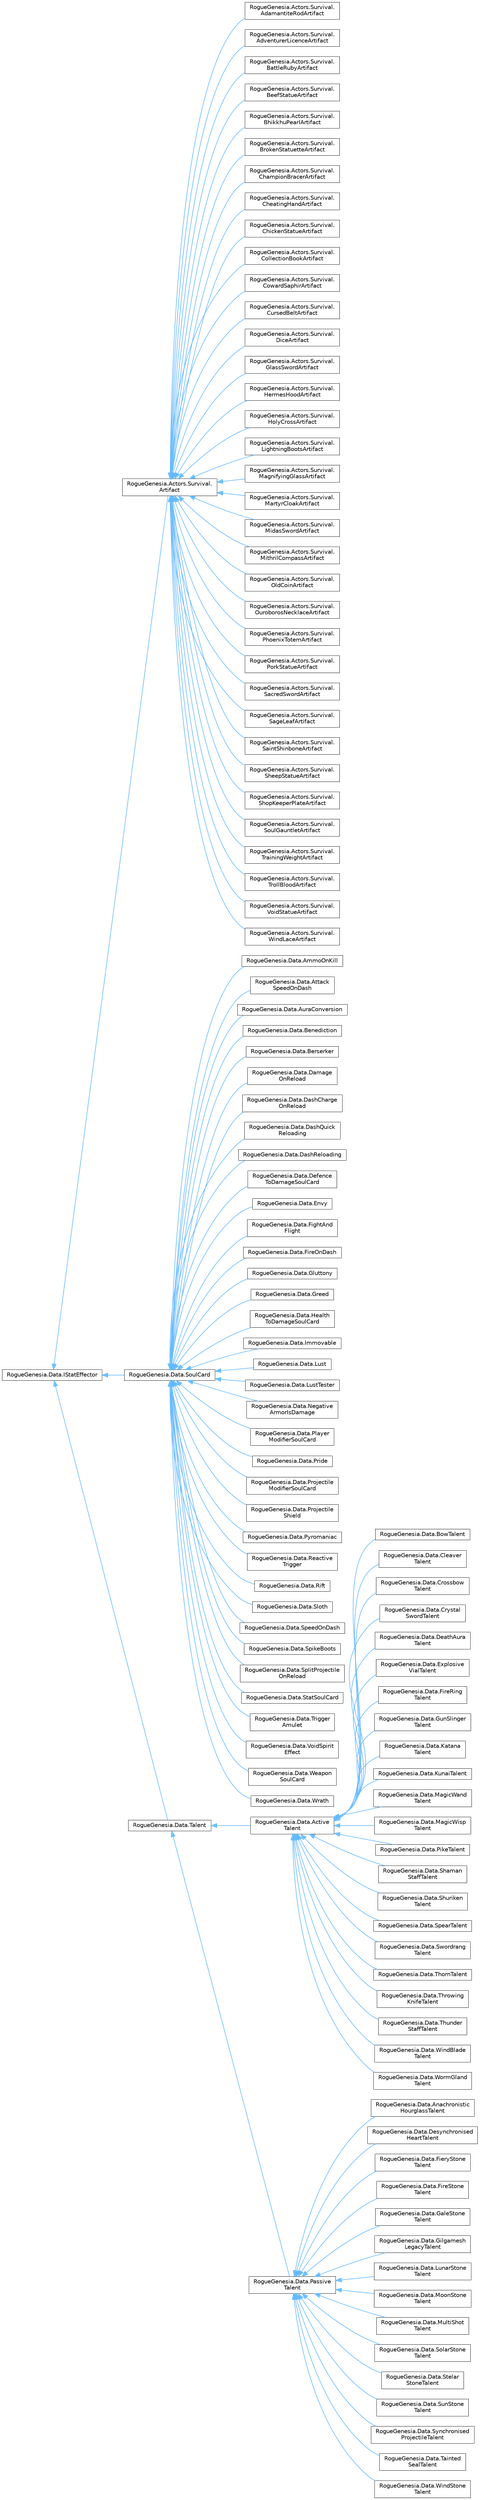 digraph "Graphical Class Hierarchy"
{
 // LATEX_PDF_SIZE
  bgcolor="transparent";
  edge [fontname=Helvetica,fontsize=10,labelfontname=Helvetica,labelfontsize=10];
  node [fontname=Helvetica,fontsize=10,shape=box,height=0.2,width=0.4];
  rankdir="LR";
  Node0 [label="RogueGenesia.Data.IStatEffector",height=0.2,width=0.4,color="grey40", fillcolor="white", style="filled",URL="$interface_rogue_genesia_1_1_data_1_1_i_stat_effector.html",tooltip=" "];
  Node0 -> Node1 [dir="back",color="steelblue1",style="solid"];
  Node1 [label="RogueGenesia.Actors.Survival.\lArtifact",height=0.2,width=0.4,color="grey40", fillcolor="white", style="filled",URL="$class_rogue_genesia_1_1_actors_1_1_survival_1_1_artifact.html",tooltip=" "];
  Node1 -> Node2 [dir="back",color="steelblue1",style="solid"];
  Node2 [label="RogueGenesia.Actors.Survival.\lAdamantiteRodArtifact",height=0.2,width=0.4,color="grey40", fillcolor="white", style="filled",URL="$class_rogue_genesia_1_1_actors_1_1_survival_1_1_adamantite_rod_artifact.html",tooltip=" "];
  Node1 -> Node3 [dir="back",color="steelblue1",style="solid"];
  Node3 [label="RogueGenesia.Actors.Survival.\lAdventurerLicenceArtifact",height=0.2,width=0.4,color="grey40", fillcolor="white", style="filled",URL="$class_rogue_genesia_1_1_actors_1_1_survival_1_1_adventurer_licence_artifact.html",tooltip=" "];
  Node1 -> Node4 [dir="back",color="steelblue1",style="solid"];
  Node4 [label="RogueGenesia.Actors.Survival.\lBattleRubyArtifact",height=0.2,width=0.4,color="grey40", fillcolor="white", style="filled",URL="$class_rogue_genesia_1_1_actors_1_1_survival_1_1_battle_ruby_artifact.html",tooltip=" "];
  Node1 -> Node5 [dir="back",color="steelblue1",style="solid"];
  Node5 [label="RogueGenesia.Actors.Survival.\lBeefStatueArtifact",height=0.2,width=0.4,color="grey40", fillcolor="white", style="filled",URL="$class_rogue_genesia_1_1_actors_1_1_survival_1_1_beef_statue_artifact.html",tooltip=" "];
  Node1 -> Node6 [dir="back",color="steelblue1",style="solid"];
  Node6 [label="RogueGenesia.Actors.Survival.\lBhikkhuPearlArtifact",height=0.2,width=0.4,color="grey40", fillcolor="white", style="filled",URL="$class_rogue_genesia_1_1_actors_1_1_survival_1_1_bhikkhu_pearl_artifact.html",tooltip=" "];
  Node1 -> Node7 [dir="back",color="steelblue1",style="solid"];
  Node7 [label="RogueGenesia.Actors.Survival.\lBrokenStatuetteArtifact",height=0.2,width=0.4,color="grey40", fillcolor="white", style="filled",URL="$class_rogue_genesia_1_1_actors_1_1_survival_1_1_broken_statuette_artifact.html",tooltip=" "];
  Node1 -> Node8 [dir="back",color="steelblue1",style="solid"];
  Node8 [label="RogueGenesia.Actors.Survival.\lChampionBracerArtifact",height=0.2,width=0.4,color="grey40", fillcolor="white", style="filled",URL="$class_rogue_genesia_1_1_actors_1_1_survival_1_1_champion_bracer_artifact.html",tooltip=" "];
  Node1 -> Node9 [dir="back",color="steelblue1",style="solid"];
  Node9 [label="RogueGenesia.Actors.Survival.\lCheatingHandArtifact",height=0.2,width=0.4,color="grey40", fillcolor="white", style="filled",URL="$class_rogue_genesia_1_1_actors_1_1_survival_1_1_cheating_hand_artifact.html",tooltip=" "];
  Node1 -> Node10 [dir="back",color="steelblue1",style="solid"];
  Node10 [label="RogueGenesia.Actors.Survival.\lChickenStatueArtifact",height=0.2,width=0.4,color="grey40", fillcolor="white", style="filled",URL="$class_rogue_genesia_1_1_actors_1_1_survival_1_1_chicken_statue_artifact.html",tooltip=" "];
  Node1 -> Node11 [dir="back",color="steelblue1",style="solid"];
  Node11 [label="RogueGenesia.Actors.Survival.\lCollectionBookArtifact",height=0.2,width=0.4,color="grey40", fillcolor="white", style="filled",URL="$class_rogue_genesia_1_1_actors_1_1_survival_1_1_collection_book_artifact.html",tooltip=" "];
  Node1 -> Node12 [dir="back",color="steelblue1",style="solid"];
  Node12 [label="RogueGenesia.Actors.Survival.\lCowardSaphirArtifact",height=0.2,width=0.4,color="grey40", fillcolor="white", style="filled",URL="$class_rogue_genesia_1_1_actors_1_1_survival_1_1_coward_saphir_artifact.html",tooltip=" "];
  Node1 -> Node13 [dir="back",color="steelblue1",style="solid"];
  Node13 [label="RogueGenesia.Actors.Survival.\lCursedBeltArtifact",height=0.2,width=0.4,color="grey40", fillcolor="white", style="filled",URL="$class_rogue_genesia_1_1_actors_1_1_survival_1_1_cursed_belt_artifact.html",tooltip=" "];
  Node1 -> Node14 [dir="back",color="steelblue1",style="solid"];
  Node14 [label="RogueGenesia.Actors.Survival.\lDiceArtifact",height=0.2,width=0.4,color="grey40", fillcolor="white", style="filled",URL="$class_rogue_genesia_1_1_actors_1_1_survival_1_1_dice_artifact.html",tooltip=" "];
  Node1 -> Node15 [dir="back",color="steelblue1",style="solid"];
  Node15 [label="RogueGenesia.Actors.Survival.\lGlassSwordArtifact",height=0.2,width=0.4,color="grey40", fillcolor="white", style="filled",URL="$class_rogue_genesia_1_1_actors_1_1_survival_1_1_glass_sword_artifact.html",tooltip=" "];
  Node1 -> Node16 [dir="back",color="steelblue1",style="solid"];
  Node16 [label="RogueGenesia.Actors.Survival.\lHermesHoodArtifact",height=0.2,width=0.4,color="grey40", fillcolor="white", style="filled",URL="$class_rogue_genesia_1_1_actors_1_1_survival_1_1_hermes_hood_artifact.html",tooltip=" "];
  Node1 -> Node17 [dir="back",color="steelblue1",style="solid"];
  Node17 [label="RogueGenesia.Actors.Survival.\lHolyCrossArtifact",height=0.2,width=0.4,color="grey40", fillcolor="white", style="filled",URL="$class_rogue_genesia_1_1_actors_1_1_survival_1_1_holy_cross_artifact.html",tooltip=" "];
  Node1 -> Node18 [dir="back",color="steelblue1",style="solid"];
  Node18 [label="RogueGenesia.Actors.Survival.\lLightningBootsArtifact",height=0.2,width=0.4,color="grey40", fillcolor="white", style="filled",URL="$class_rogue_genesia_1_1_actors_1_1_survival_1_1_lightning_boots_artifact.html",tooltip=" "];
  Node1 -> Node19 [dir="back",color="steelblue1",style="solid"];
  Node19 [label="RogueGenesia.Actors.Survival.\lMagnifyingGlassArtifact",height=0.2,width=0.4,color="grey40", fillcolor="white", style="filled",URL="$class_rogue_genesia_1_1_actors_1_1_survival_1_1_magnifying_glass_artifact.html",tooltip=" "];
  Node1 -> Node20 [dir="back",color="steelblue1",style="solid"];
  Node20 [label="RogueGenesia.Actors.Survival.\lMartyrCloakArtifact",height=0.2,width=0.4,color="grey40", fillcolor="white", style="filled",URL="$class_rogue_genesia_1_1_actors_1_1_survival_1_1_martyr_cloak_artifact.html",tooltip=" "];
  Node1 -> Node21 [dir="back",color="steelblue1",style="solid"];
  Node21 [label="RogueGenesia.Actors.Survival.\lMidasSwordArtifact",height=0.2,width=0.4,color="grey40", fillcolor="white", style="filled",URL="$class_rogue_genesia_1_1_actors_1_1_survival_1_1_midas_sword_artifact.html",tooltip=" "];
  Node1 -> Node22 [dir="back",color="steelblue1",style="solid"];
  Node22 [label="RogueGenesia.Actors.Survival.\lMithrilCompassArtifact",height=0.2,width=0.4,color="grey40", fillcolor="white", style="filled",URL="$class_rogue_genesia_1_1_actors_1_1_survival_1_1_mithril_compass_artifact.html",tooltip=" "];
  Node1 -> Node23 [dir="back",color="steelblue1",style="solid"];
  Node23 [label="RogueGenesia.Actors.Survival.\lOldCoinArtifact",height=0.2,width=0.4,color="grey40", fillcolor="white", style="filled",URL="$class_rogue_genesia_1_1_actors_1_1_survival_1_1_old_coin_artifact.html",tooltip=" "];
  Node1 -> Node24 [dir="back",color="steelblue1",style="solid"];
  Node24 [label="RogueGenesia.Actors.Survival.\lOuroborosNecklaceArtifact",height=0.2,width=0.4,color="grey40", fillcolor="white", style="filled",URL="$class_rogue_genesia_1_1_actors_1_1_survival_1_1_ouroboros_necklace_artifact.html",tooltip=" "];
  Node1 -> Node25 [dir="back",color="steelblue1",style="solid"];
  Node25 [label="RogueGenesia.Actors.Survival.\lPhoenixTotemArtifact",height=0.2,width=0.4,color="grey40", fillcolor="white", style="filled",URL="$class_rogue_genesia_1_1_actors_1_1_survival_1_1_phoenix_totem_artifact.html",tooltip=" "];
  Node1 -> Node26 [dir="back",color="steelblue1",style="solid"];
  Node26 [label="RogueGenesia.Actors.Survival.\lPorkStatueArtifact",height=0.2,width=0.4,color="grey40", fillcolor="white", style="filled",URL="$class_rogue_genesia_1_1_actors_1_1_survival_1_1_pork_statue_artifact.html",tooltip=" "];
  Node1 -> Node27 [dir="back",color="steelblue1",style="solid"];
  Node27 [label="RogueGenesia.Actors.Survival.\lSacredSwordArtifact",height=0.2,width=0.4,color="grey40", fillcolor="white", style="filled",URL="$class_rogue_genesia_1_1_actors_1_1_survival_1_1_sacred_sword_artifact.html",tooltip=" "];
  Node1 -> Node28 [dir="back",color="steelblue1",style="solid"];
  Node28 [label="RogueGenesia.Actors.Survival.\lSageLeafArtifact",height=0.2,width=0.4,color="grey40", fillcolor="white", style="filled",URL="$class_rogue_genesia_1_1_actors_1_1_survival_1_1_sage_leaf_artifact.html",tooltip=" "];
  Node1 -> Node29 [dir="back",color="steelblue1",style="solid"];
  Node29 [label="RogueGenesia.Actors.Survival.\lSaintShinboneArtifact",height=0.2,width=0.4,color="grey40", fillcolor="white", style="filled",URL="$class_rogue_genesia_1_1_actors_1_1_survival_1_1_saint_shinbone_artifact.html",tooltip=" "];
  Node1 -> Node30 [dir="back",color="steelblue1",style="solid"];
  Node30 [label="RogueGenesia.Actors.Survival.\lSheepStatueArtifact",height=0.2,width=0.4,color="grey40", fillcolor="white", style="filled",URL="$class_rogue_genesia_1_1_actors_1_1_survival_1_1_sheep_statue_artifact.html",tooltip=" "];
  Node1 -> Node31 [dir="back",color="steelblue1",style="solid"];
  Node31 [label="RogueGenesia.Actors.Survival.\lShopKeeperPlateArtifact",height=0.2,width=0.4,color="grey40", fillcolor="white", style="filled",URL="$class_rogue_genesia_1_1_actors_1_1_survival_1_1_shop_keeper_plate_artifact.html",tooltip=" "];
  Node1 -> Node32 [dir="back",color="steelblue1",style="solid"];
  Node32 [label="RogueGenesia.Actors.Survival.\lSoulGauntletArtifact",height=0.2,width=0.4,color="grey40", fillcolor="white", style="filled",URL="$class_rogue_genesia_1_1_actors_1_1_survival_1_1_soul_gauntlet_artifact.html",tooltip=" "];
  Node1 -> Node33 [dir="back",color="steelblue1",style="solid"];
  Node33 [label="RogueGenesia.Actors.Survival.\lTrainingWeightArtifact",height=0.2,width=0.4,color="grey40", fillcolor="white", style="filled",URL="$class_rogue_genesia_1_1_actors_1_1_survival_1_1_training_weight_artifact.html",tooltip=" "];
  Node1 -> Node34 [dir="back",color="steelblue1",style="solid"];
  Node34 [label="RogueGenesia.Actors.Survival.\lTrollBloodArtifact",height=0.2,width=0.4,color="grey40", fillcolor="white", style="filled",URL="$class_rogue_genesia_1_1_actors_1_1_survival_1_1_troll_blood_artifact.html",tooltip=" "];
  Node1 -> Node35 [dir="back",color="steelblue1",style="solid"];
  Node35 [label="RogueGenesia.Actors.Survival.\lVoidStatueArtifact",height=0.2,width=0.4,color="grey40", fillcolor="white", style="filled",URL="$class_rogue_genesia_1_1_actors_1_1_survival_1_1_void_statue_artifact.html",tooltip=" "];
  Node1 -> Node36 [dir="back",color="steelblue1",style="solid"];
  Node36 [label="RogueGenesia.Actors.Survival.\lWindLaceArtifact",height=0.2,width=0.4,color="grey40", fillcolor="white", style="filled",URL="$class_rogue_genesia_1_1_actors_1_1_survival_1_1_wind_lace_artifact.html",tooltip=" "];
  Node0 -> Node37 [dir="back",color="steelblue1",style="solid"];
  Node37 [label="RogueGenesia.Data.SoulCard",height=0.2,width=0.4,color="grey40", fillcolor="white", style="filled",URL="$class_rogue_genesia_1_1_data_1_1_soul_card.html",tooltip=" "];
  Node37 -> Node38 [dir="back",color="steelblue1",style="solid"];
  Node38 [label="RogueGenesia.Data.AmmoOnKill",height=0.2,width=0.4,color="grey40", fillcolor="white", style="filled",URL="$class_rogue_genesia_1_1_data_1_1_ammo_on_kill.html",tooltip=" "];
  Node37 -> Node39 [dir="back",color="steelblue1",style="solid"];
  Node39 [label="RogueGenesia.Data.Attack\lSpeedOnDash",height=0.2,width=0.4,color="grey40", fillcolor="white", style="filled",URL="$class_rogue_genesia_1_1_data_1_1_attack_speed_on_dash.html",tooltip=" "];
  Node37 -> Node40 [dir="back",color="steelblue1",style="solid"];
  Node40 [label="RogueGenesia.Data.AuraConversion",height=0.2,width=0.4,color="grey40", fillcolor="white", style="filled",URL="$class_rogue_genesia_1_1_data_1_1_aura_conversion.html",tooltip=" "];
  Node37 -> Node41 [dir="back",color="steelblue1",style="solid"];
  Node41 [label="RogueGenesia.Data.Benediction",height=0.2,width=0.4,color="grey40", fillcolor="white", style="filled",URL="$class_rogue_genesia_1_1_data_1_1_benediction.html",tooltip=" "];
  Node37 -> Node42 [dir="back",color="steelblue1",style="solid"];
  Node42 [label="RogueGenesia.Data.Berserker",height=0.2,width=0.4,color="grey40", fillcolor="white", style="filled",URL="$class_rogue_genesia_1_1_data_1_1_berserker.html",tooltip=" "];
  Node37 -> Node43 [dir="back",color="steelblue1",style="solid"];
  Node43 [label="RogueGenesia.Data.Damage\lOnReload",height=0.2,width=0.4,color="grey40", fillcolor="white", style="filled",URL="$class_rogue_genesia_1_1_data_1_1_damage_on_reload.html",tooltip=" "];
  Node37 -> Node44 [dir="back",color="steelblue1",style="solid"];
  Node44 [label="RogueGenesia.Data.DashCharge\lOnReload",height=0.2,width=0.4,color="grey40", fillcolor="white", style="filled",URL="$class_rogue_genesia_1_1_data_1_1_dash_charge_on_reload.html",tooltip=" "];
  Node37 -> Node45 [dir="back",color="steelblue1",style="solid"];
  Node45 [label="RogueGenesia.Data.DashQuick\lReloading",height=0.2,width=0.4,color="grey40", fillcolor="white", style="filled",URL="$class_rogue_genesia_1_1_data_1_1_dash_quick_reloading.html",tooltip=" "];
  Node37 -> Node46 [dir="back",color="steelblue1",style="solid"];
  Node46 [label="RogueGenesia.Data.DashReloading",height=0.2,width=0.4,color="grey40", fillcolor="white", style="filled",URL="$class_rogue_genesia_1_1_data_1_1_dash_reloading.html",tooltip=" "];
  Node37 -> Node47 [dir="back",color="steelblue1",style="solid"];
  Node47 [label="RogueGenesia.Data.Defence\lToDamageSoulCard",height=0.2,width=0.4,color="grey40", fillcolor="white", style="filled",URL="$class_rogue_genesia_1_1_data_1_1_defence_to_damage_soul_card.html",tooltip=" "];
  Node37 -> Node48 [dir="back",color="steelblue1",style="solid"];
  Node48 [label="RogueGenesia.Data.Envy",height=0.2,width=0.4,color="grey40", fillcolor="white", style="filled",URL="$class_rogue_genesia_1_1_data_1_1_envy.html",tooltip=" "];
  Node37 -> Node49 [dir="back",color="steelblue1",style="solid"];
  Node49 [label="RogueGenesia.Data.FightAnd\lFlight",height=0.2,width=0.4,color="grey40", fillcolor="white", style="filled",URL="$class_rogue_genesia_1_1_data_1_1_fight_and_flight.html",tooltip=" "];
  Node37 -> Node50 [dir="back",color="steelblue1",style="solid"];
  Node50 [label="RogueGenesia.Data.FireOnDash",height=0.2,width=0.4,color="grey40", fillcolor="white", style="filled",URL="$class_rogue_genesia_1_1_data_1_1_fire_on_dash.html",tooltip=" "];
  Node37 -> Node51 [dir="back",color="steelblue1",style="solid"];
  Node51 [label="RogueGenesia.Data.Gluttony",height=0.2,width=0.4,color="grey40", fillcolor="white", style="filled",URL="$class_rogue_genesia_1_1_data_1_1_gluttony.html",tooltip=" "];
  Node37 -> Node52 [dir="back",color="steelblue1",style="solid"];
  Node52 [label="RogueGenesia.Data.Greed",height=0.2,width=0.4,color="grey40", fillcolor="white", style="filled",URL="$class_rogue_genesia_1_1_data_1_1_greed.html",tooltip=" "];
  Node37 -> Node53 [dir="back",color="steelblue1",style="solid"];
  Node53 [label="RogueGenesia.Data.Health\lToDamageSoulCard",height=0.2,width=0.4,color="grey40", fillcolor="white", style="filled",URL="$class_rogue_genesia_1_1_data_1_1_health_to_damage_soul_card.html",tooltip=" "];
  Node37 -> Node54 [dir="back",color="steelblue1",style="solid"];
  Node54 [label="RogueGenesia.Data.Immovable",height=0.2,width=0.4,color="grey40", fillcolor="white", style="filled",URL="$class_rogue_genesia_1_1_data_1_1_immovable.html",tooltip=" "];
  Node37 -> Node55 [dir="back",color="steelblue1",style="solid"];
  Node55 [label="RogueGenesia.Data.Lust",height=0.2,width=0.4,color="grey40", fillcolor="white", style="filled",URL="$class_rogue_genesia_1_1_data_1_1_lust.html",tooltip=" "];
  Node37 -> Node56 [dir="back",color="steelblue1",style="solid"];
  Node56 [label="RogueGenesia.Data.LustTester",height=0.2,width=0.4,color="grey40", fillcolor="white", style="filled",URL="$class_rogue_genesia_1_1_data_1_1_lust_tester.html",tooltip=" "];
  Node37 -> Node57 [dir="back",color="steelblue1",style="solid"];
  Node57 [label="RogueGenesia.Data.Negative\lArmorIsDamage",height=0.2,width=0.4,color="grey40", fillcolor="white", style="filled",URL="$class_rogue_genesia_1_1_data_1_1_negative_armor_is_damage.html",tooltip=" "];
  Node37 -> Node58 [dir="back",color="steelblue1",style="solid"];
  Node58 [label="RogueGenesia.Data.Player\lModifierSoulCard",height=0.2,width=0.4,color="grey40", fillcolor="white", style="filled",URL="$class_rogue_genesia_1_1_data_1_1_player_modifier_soul_card.html",tooltip=" "];
  Node37 -> Node59 [dir="back",color="steelblue1",style="solid"];
  Node59 [label="RogueGenesia.Data.Pride",height=0.2,width=0.4,color="grey40", fillcolor="white", style="filled",URL="$class_rogue_genesia_1_1_data_1_1_pride.html",tooltip=" "];
  Node37 -> Node60 [dir="back",color="steelblue1",style="solid"];
  Node60 [label="RogueGenesia.Data.Projectile\lModifierSoulCard",height=0.2,width=0.4,color="grey40", fillcolor="white", style="filled",URL="$class_rogue_genesia_1_1_data_1_1_projectile_modifier_soul_card.html",tooltip=" "];
  Node37 -> Node61 [dir="back",color="steelblue1",style="solid"];
  Node61 [label="RogueGenesia.Data.Projectile\lShield",height=0.2,width=0.4,color="grey40", fillcolor="white", style="filled",URL="$class_rogue_genesia_1_1_data_1_1_projectile_shield.html",tooltip=" "];
  Node37 -> Node62 [dir="back",color="steelblue1",style="solid"];
  Node62 [label="RogueGenesia.Data.Pyromaniac",height=0.2,width=0.4,color="grey40", fillcolor="white", style="filled",URL="$class_rogue_genesia_1_1_data_1_1_pyromaniac.html",tooltip=" "];
  Node37 -> Node63 [dir="back",color="steelblue1",style="solid"];
  Node63 [label="RogueGenesia.Data.Reactive\lTrigger",height=0.2,width=0.4,color="grey40", fillcolor="white", style="filled",URL="$class_rogue_genesia_1_1_data_1_1_reactive_trigger.html",tooltip=" "];
  Node37 -> Node64 [dir="back",color="steelblue1",style="solid"];
  Node64 [label="RogueGenesia.Data.Rift",height=0.2,width=0.4,color="grey40", fillcolor="white", style="filled",URL="$class_rogue_genesia_1_1_data_1_1_rift.html",tooltip=" "];
  Node37 -> Node65 [dir="back",color="steelblue1",style="solid"];
  Node65 [label="RogueGenesia.Data.Sloth",height=0.2,width=0.4,color="grey40", fillcolor="white", style="filled",URL="$class_rogue_genesia_1_1_data_1_1_sloth.html",tooltip=" "];
  Node37 -> Node66 [dir="back",color="steelblue1",style="solid"];
  Node66 [label="RogueGenesia.Data.SpeedOnDash",height=0.2,width=0.4,color="grey40", fillcolor="white", style="filled",URL="$class_rogue_genesia_1_1_data_1_1_speed_on_dash.html",tooltip=" "];
  Node37 -> Node67 [dir="back",color="steelblue1",style="solid"];
  Node67 [label="RogueGenesia.Data.SpikeBoots",height=0.2,width=0.4,color="grey40", fillcolor="white", style="filled",URL="$class_rogue_genesia_1_1_data_1_1_spike_boots.html",tooltip=" "];
  Node37 -> Node68 [dir="back",color="steelblue1",style="solid"];
  Node68 [label="RogueGenesia.Data.SplitProjectile\lOnReload",height=0.2,width=0.4,color="grey40", fillcolor="white", style="filled",URL="$class_rogue_genesia_1_1_data_1_1_split_projectile_on_reload.html",tooltip=" "];
  Node37 -> Node69 [dir="back",color="steelblue1",style="solid"];
  Node69 [label="RogueGenesia.Data.StatSoulCard",height=0.2,width=0.4,color="grey40", fillcolor="white", style="filled",URL="$class_rogue_genesia_1_1_data_1_1_stat_soul_card.html",tooltip=" "];
  Node37 -> Node70 [dir="back",color="steelblue1",style="solid"];
  Node70 [label="RogueGenesia.Data.Trigger\lAmulet",height=0.2,width=0.4,color="grey40", fillcolor="white", style="filled",URL="$class_rogue_genesia_1_1_data_1_1_trigger_amulet.html",tooltip=" "];
  Node37 -> Node71 [dir="back",color="steelblue1",style="solid"];
  Node71 [label="RogueGenesia.Data.VoidSpirit\lEffect",height=0.2,width=0.4,color="grey40", fillcolor="white", style="filled",URL="$class_rogue_genesia_1_1_data_1_1_void_spirit_effect.html",tooltip=" "];
  Node37 -> Node72 [dir="back",color="steelblue1",style="solid"];
  Node72 [label="RogueGenesia.Data.Weapon\lSoulCard",height=0.2,width=0.4,color="grey40", fillcolor="white", style="filled",URL="$class_rogue_genesia_1_1_data_1_1_weapon_soul_card.html",tooltip=" "];
  Node37 -> Node73 [dir="back",color="steelblue1",style="solid"];
  Node73 [label="RogueGenesia.Data.Wrath",height=0.2,width=0.4,color="grey40", fillcolor="white", style="filled",URL="$class_rogue_genesia_1_1_data_1_1_wrath.html",tooltip=" "];
  Node0 -> Node74 [dir="back",color="steelblue1",style="solid"];
  Node74 [label="RogueGenesia.Data.Talent",height=0.2,width=0.4,color="grey40", fillcolor="white", style="filled",URL="$class_rogue_genesia_1_1_data_1_1_talent.html",tooltip=" "];
  Node74 -> Node75 [dir="back",color="steelblue1",style="solid"];
  Node75 [label="RogueGenesia.Data.Active\lTalent",height=0.2,width=0.4,color="grey40", fillcolor="white", style="filled",URL="$class_rogue_genesia_1_1_data_1_1_active_talent.html",tooltip=" "];
  Node75 -> Node76 [dir="back",color="steelblue1",style="solid"];
  Node76 [label="RogueGenesia.Data.BowTalent",height=0.2,width=0.4,color="grey40", fillcolor="white", style="filled",URL="$class_rogue_genesia_1_1_data_1_1_bow_talent.html",tooltip=" "];
  Node75 -> Node77 [dir="back",color="steelblue1",style="solid"];
  Node77 [label="RogueGenesia.Data.Cleaver\lTalent",height=0.2,width=0.4,color="grey40", fillcolor="white", style="filled",URL="$class_rogue_genesia_1_1_data_1_1_cleaver_talent.html",tooltip=" "];
  Node75 -> Node78 [dir="back",color="steelblue1",style="solid"];
  Node78 [label="RogueGenesia.Data.Crossbow\lTalent",height=0.2,width=0.4,color="grey40", fillcolor="white", style="filled",URL="$class_rogue_genesia_1_1_data_1_1_crossbow_talent.html",tooltip=" "];
  Node75 -> Node79 [dir="back",color="steelblue1",style="solid"];
  Node79 [label="RogueGenesia.Data.Crystal\lSwordTalent",height=0.2,width=0.4,color="grey40", fillcolor="white", style="filled",URL="$class_rogue_genesia_1_1_data_1_1_crystal_sword_talent.html",tooltip=" "];
  Node75 -> Node80 [dir="back",color="steelblue1",style="solid"];
  Node80 [label="RogueGenesia.Data.DeathAura\lTalent",height=0.2,width=0.4,color="grey40", fillcolor="white", style="filled",URL="$class_rogue_genesia_1_1_data_1_1_death_aura_talent.html",tooltip=" "];
  Node75 -> Node81 [dir="back",color="steelblue1",style="solid"];
  Node81 [label="RogueGenesia.Data.Explosive\lVialTalent",height=0.2,width=0.4,color="grey40", fillcolor="white", style="filled",URL="$class_rogue_genesia_1_1_data_1_1_explosive_vial_talent.html",tooltip=" "];
  Node75 -> Node82 [dir="back",color="steelblue1",style="solid"];
  Node82 [label="RogueGenesia.Data.FireRing\lTalent",height=0.2,width=0.4,color="grey40", fillcolor="white", style="filled",URL="$class_rogue_genesia_1_1_data_1_1_fire_ring_talent.html",tooltip=" "];
  Node75 -> Node83 [dir="back",color="steelblue1",style="solid"];
  Node83 [label="RogueGenesia.Data.GunSlinger\lTalent",height=0.2,width=0.4,color="grey40", fillcolor="white", style="filled",URL="$class_rogue_genesia_1_1_data_1_1_gun_slinger_talent.html",tooltip=" "];
  Node75 -> Node84 [dir="back",color="steelblue1",style="solid"];
  Node84 [label="RogueGenesia.Data.Katana\lTalent",height=0.2,width=0.4,color="grey40", fillcolor="white", style="filled",URL="$class_rogue_genesia_1_1_data_1_1_katana_talent.html",tooltip=" "];
  Node75 -> Node85 [dir="back",color="steelblue1",style="solid"];
  Node85 [label="RogueGenesia.Data.KunaiTalent",height=0.2,width=0.4,color="grey40", fillcolor="white", style="filled",URL="$class_rogue_genesia_1_1_data_1_1_kunai_talent.html",tooltip=" "];
  Node75 -> Node86 [dir="back",color="steelblue1",style="solid"];
  Node86 [label="RogueGenesia.Data.MagicWand\lTalent",height=0.2,width=0.4,color="grey40", fillcolor="white", style="filled",URL="$class_rogue_genesia_1_1_data_1_1_magic_wand_talent.html",tooltip=" "];
  Node75 -> Node87 [dir="back",color="steelblue1",style="solid"];
  Node87 [label="RogueGenesia.Data.MagicWisp\lTalent",height=0.2,width=0.4,color="grey40", fillcolor="white", style="filled",URL="$class_rogue_genesia_1_1_data_1_1_magic_wisp_talent.html",tooltip=" "];
  Node75 -> Node88 [dir="back",color="steelblue1",style="solid"];
  Node88 [label="RogueGenesia.Data.PikeTalent",height=0.2,width=0.4,color="grey40", fillcolor="white", style="filled",URL="$class_rogue_genesia_1_1_data_1_1_pike_talent.html",tooltip=" "];
  Node75 -> Node89 [dir="back",color="steelblue1",style="solid"];
  Node89 [label="RogueGenesia.Data.Shaman\lStaffTalent",height=0.2,width=0.4,color="grey40", fillcolor="white", style="filled",URL="$class_rogue_genesia_1_1_data_1_1_shaman_staff_talent.html",tooltip=" "];
  Node75 -> Node90 [dir="back",color="steelblue1",style="solid"];
  Node90 [label="RogueGenesia.Data.Shuriken\lTalent",height=0.2,width=0.4,color="grey40", fillcolor="white", style="filled",URL="$class_rogue_genesia_1_1_data_1_1_shuriken_talent.html",tooltip=" "];
  Node75 -> Node91 [dir="back",color="steelblue1",style="solid"];
  Node91 [label="RogueGenesia.Data.SpearTalent",height=0.2,width=0.4,color="grey40", fillcolor="white", style="filled",URL="$class_rogue_genesia_1_1_data_1_1_spear_talent.html",tooltip=" "];
  Node75 -> Node92 [dir="back",color="steelblue1",style="solid"];
  Node92 [label="RogueGenesia.Data.Swordrang\lTalent",height=0.2,width=0.4,color="grey40", fillcolor="white", style="filled",URL="$class_rogue_genesia_1_1_data_1_1_swordrang_talent.html",tooltip=" "];
  Node75 -> Node93 [dir="back",color="steelblue1",style="solid"];
  Node93 [label="RogueGenesia.Data.ThornTalent",height=0.2,width=0.4,color="grey40", fillcolor="white", style="filled",URL="$class_rogue_genesia_1_1_data_1_1_thorn_talent.html",tooltip=" "];
  Node75 -> Node94 [dir="back",color="steelblue1",style="solid"];
  Node94 [label="RogueGenesia.Data.Throwing\lKnifeTalent",height=0.2,width=0.4,color="grey40", fillcolor="white", style="filled",URL="$class_rogue_genesia_1_1_data_1_1_throwing_knife_talent.html",tooltip=" "];
  Node75 -> Node95 [dir="back",color="steelblue1",style="solid"];
  Node95 [label="RogueGenesia.Data.Thunder\lStaffTalent",height=0.2,width=0.4,color="grey40", fillcolor="white", style="filled",URL="$class_rogue_genesia_1_1_data_1_1_thunder_staff_talent.html",tooltip=" "];
  Node75 -> Node96 [dir="back",color="steelblue1",style="solid"];
  Node96 [label="RogueGenesia.Data.WindBlade\lTalent",height=0.2,width=0.4,color="grey40", fillcolor="white", style="filled",URL="$class_rogue_genesia_1_1_data_1_1_wind_blade_talent.html",tooltip=" "];
  Node75 -> Node97 [dir="back",color="steelblue1",style="solid"];
  Node97 [label="RogueGenesia.Data.WormGland\lTalent",height=0.2,width=0.4,color="grey40", fillcolor="white", style="filled",URL="$class_rogue_genesia_1_1_data_1_1_worm_gland_talent.html",tooltip=" "];
  Node74 -> Node98 [dir="back",color="steelblue1",style="solid"];
  Node98 [label="RogueGenesia.Data.Passive\lTalent",height=0.2,width=0.4,color="grey40", fillcolor="white", style="filled",URL="$class_rogue_genesia_1_1_data_1_1_passive_talent.html",tooltip=" "];
  Node98 -> Node99 [dir="back",color="steelblue1",style="solid"];
  Node99 [label="RogueGenesia.Data.Anachronistic\lHourglassTalent",height=0.2,width=0.4,color="grey40", fillcolor="white", style="filled",URL="$class_rogue_genesia_1_1_data_1_1_anachronistic_hourglass_talent.html",tooltip=" "];
  Node98 -> Node100 [dir="back",color="steelblue1",style="solid"];
  Node100 [label="RogueGenesia.Data.Desynchronised\lHeartTalent",height=0.2,width=0.4,color="grey40", fillcolor="white", style="filled",URL="$class_rogue_genesia_1_1_data_1_1_desynchronised_heart_talent.html",tooltip=" "];
  Node98 -> Node101 [dir="back",color="steelblue1",style="solid"];
  Node101 [label="RogueGenesia.Data.FieryStone\lTalent",height=0.2,width=0.4,color="grey40", fillcolor="white", style="filled",URL="$class_rogue_genesia_1_1_data_1_1_fiery_stone_talent.html",tooltip=" "];
  Node98 -> Node102 [dir="back",color="steelblue1",style="solid"];
  Node102 [label="RogueGenesia.Data.FireStone\lTalent",height=0.2,width=0.4,color="grey40", fillcolor="white", style="filled",URL="$class_rogue_genesia_1_1_data_1_1_fire_stone_talent.html",tooltip=" "];
  Node98 -> Node103 [dir="back",color="steelblue1",style="solid"];
  Node103 [label="RogueGenesia.Data.GaleStone\lTalent",height=0.2,width=0.4,color="grey40", fillcolor="white", style="filled",URL="$class_rogue_genesia_1_1_data_1_1_gale_stone_talent.html",tooltip=" "];
  Node98 -> Node104 [dir="back",color="steelblue1",style="solid"];
  Node104 [label="RogueGenesia.Data.Gilgamesh\lLegacyTalent",height=0.2,width=0.4,color="grey40", fillcolor="white", style="filled",URL="$class_rogue_genesia_1_1_data_1_1_gilgamesh_legacy_talent.html",tooltip=" "];
  Node98 -> Node105 [dir="back",color="steelblue1",style="solid"];
  Node105 [label="RogueGenesia.Data.LunarStone\lTalent",height=0.2,width=0.4,color="grey40", fillcolor="white", style="filled",URL="$class_rogue_genesia_1_1_data_1_1_lunar_stone_talent.html",tooltip=" "];
  Node98 -> Node106 [dir="back",color="steelblue1",style="solid"];
  Node106 [label="RogueGenesia.Data.MoonStone\lTalent",height=0.2,width=0.4,color="grey40", fillcolor="white", style="filled",URL="$class_rogue_genesia_1_1_data_1_1_moon_stone_talent.html",tooltip=" "];
  Node98 -> Node107 [dir="back",color="steelblue1",style="solid"];
  Node107 [label="RogueGenesia.Data.MultiShot\lTalent",height=0.2,width=0.4,color="grey40", fillcolor="white", style="filled",URL="$class_rogue_genesia_1_1_data_1_1_multi_shot_talent.html",tooltip=" "];
  Node98 -> Node108 [dir="back",color="steelblue1",style="solid"];
  Node108 [label="RogueGenesia.Data.SolarStone\lTalent",height=0.2,width=0.4,color="grey40", fillcolor="white", style="filled",URL="$class_rogue_genesia_1_1_data_1_1_solar_stone_talent.html",tooltip=" "];
  Node98 -> Node109 [dir="back",color="steelblue1",style="solid"];
  Node109 [label="RogueGenesia.Data.Stelar\lStoneTalent",height=0.2,width=0.4,color="grey40", fillcolor="white", style="filled",URL="$class_rogue_genesia_1_1_data_1_1_stelar_stone_talent.html",tooltip=" "];
  Node98 -> Node110 [dir="back",color="steelblue1",style="solid"];
  Node110 [label="RogueGenesia.Data.SunStone\lTalent",height=0.2,width=0.4,color="grey40", fillcolor="white", style="filled",URL="$class_rogue_genesia_1_1_data_1_1_sun_stone_talent.html",tooltip=" "];
  Node98 -> Node111 [dir="back",color="steelblue1",style="solid"];
  Node111 [label="RogueGenesia.Data.Synchronised\lProjectileTalent",height=0.2,width=0.4,color="grey40", fillcolor="white", style="filled",URL="$class_rogue_genesia_1_1_data_1_1_synchronised_projectile_talent.html",tooltip=" "];
  Node98 -> Node112 [dir="back",color="steelblue1",style="solid"];
  Node112 [label="RogueGenesia.Data.Tainted\lSealTalent",height=0.2,width=0.4,color="grey40", fillcolor="white", style="filled",URL="$class_rogue_genesia_1_1_data_1_1_tainted_seal_talent.html",tooltip=" "];
  Node98 -> Node113 [dir="back",color="steelblue1",style="solid"];
  Node113 [label="RogueGenesia.Data.WindStone\lTalent",height=0.2,width=0.4,color="grey40", fillcolor="white", style="filled",URL="$class_rogue_genesia_1_1_data_1_1_wind_stone_talent.html",tooltip=" "];
}
